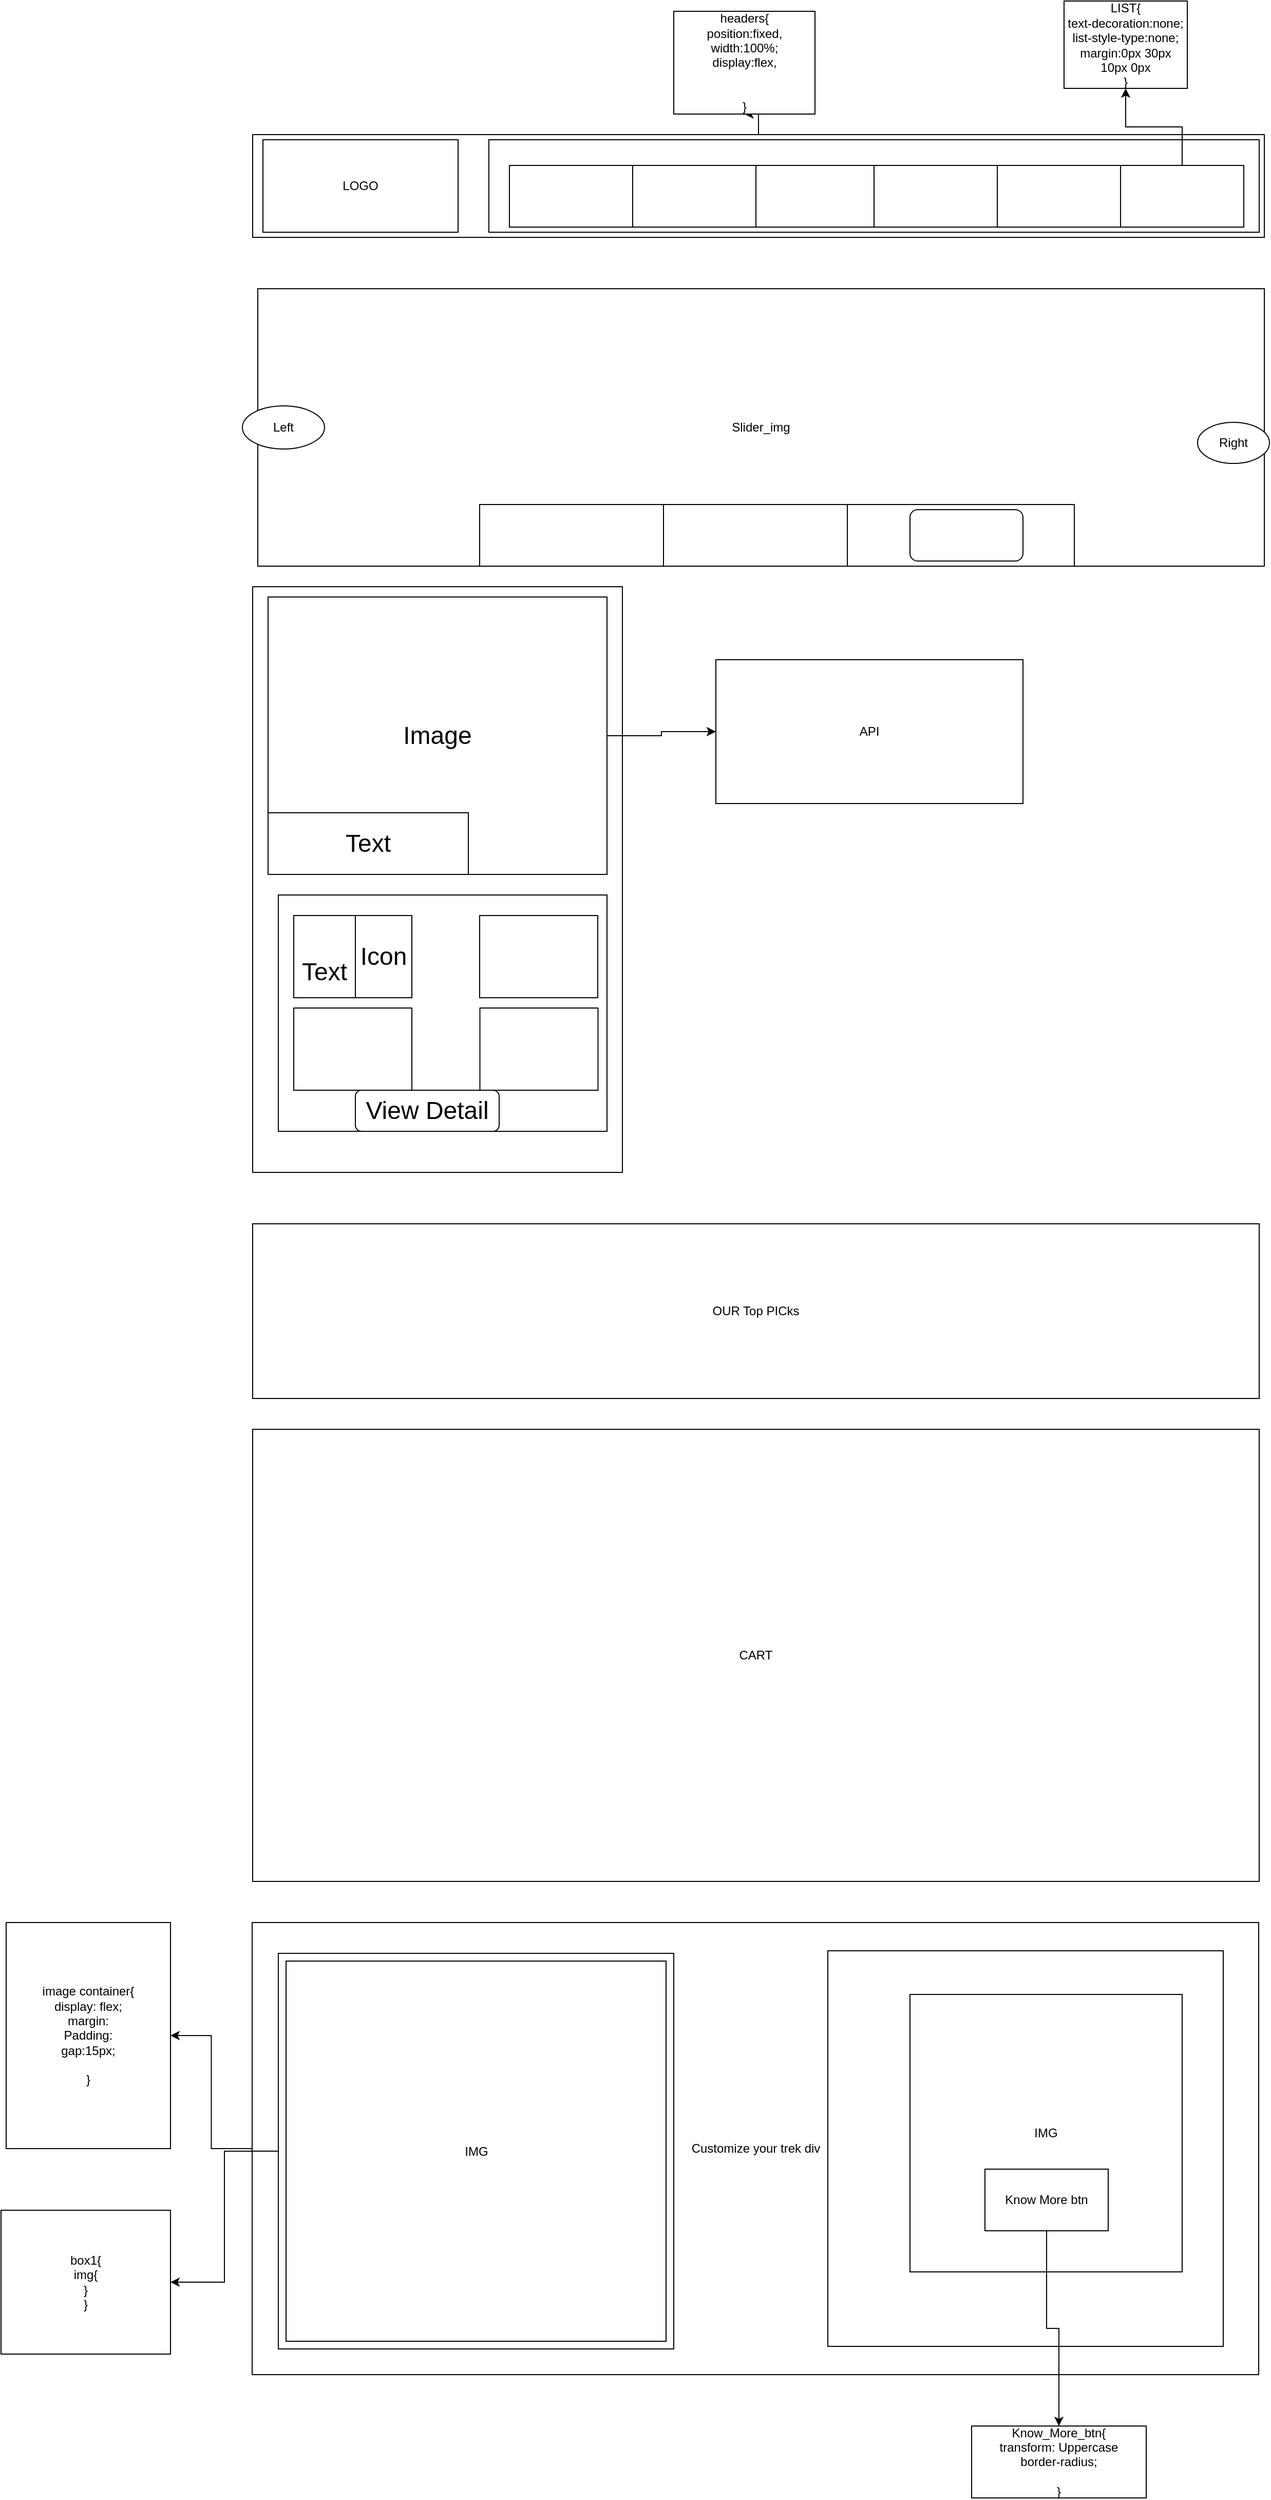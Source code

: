 <mxfile version="20.4.1" type="device"><diagram id="aA8bpUBEn9PLVIH5ie5A" name="Page-1"><mxGraphModel dx="2300" dy="1736" grid="1" gridSize="10" guides="1" tooltips="1" connect="1" arrows="1" fold="1" page="1" pageScale="1" pageWidth="850" pageHeight="1100" math="0" shadow="0"><root><mxCell id="0"/><mxCell id="1" parent="0"/><mxCell id="og8iCwCp2jisR7D2SQcg-4" value="" style="edgeStyle=orthogonalEdgeStyle;rounded=0;orthogonalLoop=1;jettySize=auto;html=1;" parent="1" source="og8iCwCp2jisR7D2SQcg-1" target="og8iCwCp2jisR7D2SQcg-3" edge="1"><mxGeometry relative="1" as="geometry"/></mxCell><mxCell id="og8iCwCp2jisR7D2SQcg-1" value="" style="rounded=0;whiteSpace=wrap;html=1;" parent="1" vertex="1"><mxGeometry x="-180" y="-940" width="985" height="100" as="geometry"/></mxCell><mxCell id="og8iCwCp2jisR7D2SQcg-2" value="LOGO" style="rounded=0;whiteSpace=wrap;html=1;" parent="1" vertex="1"><mxGeometry x="-170" y="-935" width="190" height="90" as="geometry"/></mxCell><mxCell id="og8iCwCp2jisR7D2SQcg-3" value="headers{&lt;br&gt;position:fixed,&lt;br&gt;width:100%;&lt;br&gt;display:flex,&lt;br&gt;&lt;br&gt;&lt;br&gt;}" style="whiteSpace=wrap;html=1;rounded=0;" parent="1" vertex="1"><mxGeometry x="230" y="-1060" width="137.5" height="100" as="geometry"/></mxCell><mxCell id="og8iCwCp2jisR7D2SQcg-5" value="" style="rounded=0;whiteSpace=wrap;html=1;" parent="1" vertex="1"><mxGeometry x="50" y="-935" width="750" height="90" as="geometry"/></mxCell><mxCell id="og8iCwCp2jisR7D2SQcg-6" value="" style="rounded=0;whiteSpace=wrap;html=1;" parent="1" vertex="1"><mxGeometry x="70" y="-910" width="120" height="60" as="geometry"/></mxCell><mxCell id="og8iCwCp2jisR7D2SQcg-7" value="" style="rounded=0;whiteSpace=wrap;html=1;" parent="1" vertex="1"><mxGeometry x="190" y="-910" width="120" height="60" as="geometry"/></mxCell><mxCell id="og8iCwCp2jisR7D2SQcg-8" value="" style="rounded=0;whiteSpace=wrap;html=1;" parent="1" vertex="1"><mxGeometry x="310" y="-910" width="120" height="60" as="geometry"/></mxCell><mxCell id="og8iCwCp2jisR7D2SQcg-9" value="" style="rounded=0;whiteSpace=wrap;html=1;" parent="1" vertex="1"><mxGeometry x="425" y="-910" width="120" height="60" as="geometry"/></mxCell><mxCell id="og8iCwCp2jisR7D2SQcg-10" value="" style="rounded=0;whiteSpace=wrap;html=1;" parent="1" vertex="1"><mxGeometry x="545" y="-910" width="120" height="60" as="geometry"/></mxCell><mxCell id="og8iCwCp2jisR7D2SQcg-13" value="" style="edgeStyle=orthogonalEdgeStyle;rounded=0;orthogonalLoop=1;jettySize=auto;html=1;" parent="1" source="og8iCwCp2jisR7D2SQcg-11" target="og8iCwCp2jisR7D2SQcg-12" edge="1"><mxGeometry relative="1" as="geometry"/></mxCell><mxCell id="og8iCwCp2jisR7D2SQcg-11" value="" style="rounded=0;whiteSpace=wrap;html=1;" parent="1" vertex="1"><mxGeometry x="665" y="-910" width="120" height="60" as="geometry"/></mxCell><mxCell id="og8iCwCp2jisR7D2SQcg-12" value="LIST{&lt;br&gt;text-decoration:none;&lt;br&gt;list-style-type:none;&lt;br&gt;margin:0px 30px 10px 0px&lt;br&gt;}" style="rounded=0;whiteSpace=wrap;html=1;" parent="1" vertex="1"><mxGeometry x="610" y="-1070" width="120" height="85" as="geometry"/></mxCell><mxCell id="og8iCwCp2jisR7D2SQcg-14" value="Slider_img" style="rounded=0;whiteSpace=wrap;html=1;" parent="1" vertex="1"><mxGeometry x="-175" y="-790" width="980" height="270" as="geometry"/></mxCell><mxCell id="og8iCwCp2jisR7D2SQcg-16" value="Right" style="ellipse;whiteSpace=wrap;html=1;" parent="1" vertex="1"><mxGeometry x="740" y="-660" width="70" height="40" as="geometry"/></mxCell><mxCell id="og8iCwCp2jisR7D2SQcg-18" value="Left" style="ellipse;whiteSpace=wrap;html=1;" parent="1" vertex="1"><mxGeometry x="-190" y="-676" width="80" height="42" as="geometry"/></mxCell><mxCell id="4qtgMMcItO8pB09T43Pp-1" value="" style="rounded=0;whiteSpace=wrap;html=1;" parent="1" vertex="1"><mxGeometry x="41.25" y="-580" width="578.75" height="60" as="geometry"/></mxCell><mxCell id="4qtgMMcItO8pB09T43Pp-2" value="" style="rounded=0;whiteSpace=wrap;html=1;" parent="1" vertex="1"><mxGeometry x="41" y="-580" width="179" height="60" as="geometry"/></mxCell><mxCell id="4qtgMMcItO8pB09T43Pp-3" value="" style="rounded=0;whiteSpace=wrap;html=1;" parent="1" vertex="1"><mxGeometry x="220" y="-580" width="179" height="60" as="geometry"/></mxCell><mxCell id="4qtgMMcItO8pB09T43Pp-4" value="" style="rounded=1;whiteSpace=wrap;html=1;" parent="1" vertex="1"><mxGeometry x="460" y="-575" width="110" height="50" as="geometry"/></mxCell><mxCell id="60DYURNGkI_3zGA9mbvg-1" value="" style="rounded=0;whiteSpace=wrap;html=1;" parent="1" vertex="1"><mxGeometry x="-180" y="-500" width="360" height="570" as="geometry"/></mxCell><mxCell id="Mkavk7umoiD9rhpiN6j7-2" value="" style="edgeStyle=orthogonalEdgeStyle;rounded=0;orthogonalLoop=1;jettySize=auto;html=1;" parent="1" source="60DYURNGkI_3zGA9mbvg-2" target="Mkavk7umoiD9rhpiN6j7-1" edge="1"><mxGeometry relative="1" as="geometry"/></mxCell><mxCell id="60DYURNGkI_3zGA9mbvg-2" value="&lt;font style=&quot;font-size: 24px;&quot;&gt;Image&lt;/font&gt;" style="rounded=0;whiteSpace=wrap;html=1;" parent="1" vertex="1"><mxGeometry x="-165" y="-490" width="330" height="270" as="geometry"/></mxCell><mxCell id="60DYURNGkI_3zGA9mbvg-5" value="Text" style="rounded=0;whiteSpace=wrap;html=1;fontSize=24;" parent="1" vertex="1"><mxGeometry x="-165" y="-280" width="195" height="60" as="geometry"/></mxCell><mxCell id="60DYURNGkI_3zGA9mbvg-10" value="" style="rounded=0;whiteSpace=wrap;html=1;fontSize=24;" parent="1" vertex="1"><mxGeometry x="41" y="-170" width="115" height="80" as="geometry"/></mxCell><mxCell id="60DYURNGkI_3zGA9mbvg-17" value="" style="rounded=0;whiteSpace=wrap;html=1;fontSize=24;" parent="1" vertex="1"><mxGeometry x="-155" y="-200" width="320" height="230" as="geometry"/></mxCell><mxCell id="60DYURNGkI_3zGA9mbvg-13" value="View Detail" style="rounded=1;whiteSpace=wrap;html=1;fontSize=24;" parent="1" vertex="1"><mxGeometry x="-80" y="-10" width="140" height="40" as="geometry"/></mxCell><mxCell id="60DYURNGkI_3zGA9mbvg-14" value="Icon" style="rounded=0;whiteSpace=wrap;html=1;fontSize=24;" parent="1" vertex="1"><mxGeometry x="-80" y="-180" width="55" height="80" as="geometry"/></mxCell><mxCell id="60DYURNGkI_3zGA9mbvg-9" value="&amp;nbsp; &amp;nbsp; &amp;nbsp; Text" style="rounded=0;whiteSpace=wrap;html=1;fontSize=24;" parent="1" vertex="1"><mxGeometry x="-140" y="-180" width="60" height="80" as="geometry"/></mxCell><mxCell id="60DYURNGkI_3zGA9mbvg-11" value="" style="rounded=0;whiteSpace=wrap;html=1;fontSize=24;" parent="1" vertex="1"><mxGeometry x="41" y="-180" width="115" height="80" as="geometry"/></mxCell><mxCell id="60DYURNGkI_3zGA9mbvg-16" value="" style="rounded=0;whiteSpace=wrap;html=1;fontSize=24;" parent="1" vertex="1"><mxGeometry x="41.25" y="-90" width="115" height="80" as="geometry"/></mxCell><mxCell id="60DYURNGkI_3zGA9mbvg-18" value="" style="rounded=0;whiteSpace=wrap;html=1;fontSize=24;" parent="1" vertex="1"><mxGeometry x="-140" y="-90" width="115" height="80" as="geometry"/></mxCell><mxCell id="Mkavk7umoiD9rhpiN6j7-1" value="API" style="rounded=0;whiteSpace=wrap;html=1;" parent="1" vertex="1"><mxGeometry x="271" y="-429" width="299" height="140" as="geometry"/></mxCell><mxCell id="ECaHle3qi8I8zTn31Ftr-24" value="OUR Top PICks" style="rounded=0;whiteSpace=wrap;html=1;" vertex="1" parent="1"><mxGeometry x="-180" y="120" width="980" height="170" as="geometry"/></mxCell><mxCell id="ECaHle3qi8I8zTn31Ftr-25" value="CART" style="rounded=0;whiteSpace=wrap;html=1;" vertex="1" parent="1"><mxGeometry x="-180" y="320" width="980" height="440" as="geometry"/></mxCell><mxCell id="ECaHle3qi8I8zTn31Ftr-39" value="" style="edgeStyle=orthogonalEdgeStyle;rounded=0;orthogonalLoop=1;jettySize=auto;html=1;" edge="1" parent="1" source="ECaHle3qi8I8zTn31Ftr-40" target="ECaHle3qi8I8zTn31Ftr-48"><mxGeometry relative="1" as="geometry"/></mxCell><mxCell id="ECaHle3qi8I8zTn31Ftr-40" value="Customize your trek div" style="rounded=0;whiteSpace=wrap;html=1;" vertex="1" parent="1"><mxGeometry x="-180.5" y="800" width="980" height="440" as="geometry"/></mxCell><mxCell id="ECaHle3qi8I8zTn31Ftr-41" value="" style="edgeStyle=orthogonalEdgeStyle;rounded=0;orthogonalLoop=1;jettySize=auto;html=1;" edge="1" parent="1" source="ECaHle3qi8I8zTn31Ftr-42" target="ECaHle3qi8I8zTn31Ftr-49"><mxGeometry relative="1" as="geometry"/></mxCell><mxCell id="ECaHle3qi8I8zTn31Ftr-42" value="" style="whiteSpace=wrap;html=1;aspect=fixed;" vertex="1" parent="1"><mxGeometry x="-155" y="830" width="385" height="385" as="geometry"/></mxCell><mxCell id="ECaHle3qi8I8zTn31Ftr-43" value="" style="whiteSpace=wrap;html=1;aspect=fixed;" vertex="1" parent="1"><mxGeometry x="380" y="827.5" width="385" height="385" as="geometry"/></mxCell><mxCell id="ECaHle3qi8I8zTn31Ftr-44" value="IMG" style="rounded=0;whiteSpace=wrap;html=1;" vertex="1" parent="1"><mxGeometry x="-147.5" y="837.5" width="370" height="370" as="geometry"/></mxCell><mxCell id="ECaHle3qi8I8zTn31Ftr-45" value="IMG" style="rounded=0;whiteSpace=wrap;html=1;" vertex="1" parent="1"><mxGeometry x="460" y="870" width="265" height="270" as="geometry"/></mxCell><mxCell id="ECaHle3qi8I8zTn31Ftr-46" value="" style="edgeStyle=orthogonalEdgeStyle;rounded=0;orthogonalLoop=1;jettySize=auto;html=1;" edge="1" parent="1" source="ECaHle3qi8I8zTn31Ftr-47" target="ECaHle3qi8I8zTn31Ftr-50"><mxGeometry relative="1" as="geometry"/></mxCell><mxCell id="ECaHle3qi8I8zTn31Ftr-47" value="Know More btn" style="rounded=0;whiteSpace=wrap;html=1;" vertex="1" parent="1"><mxGeometry x="533" y="1040" width="120" height="60" as="geometry"/></mxCell><mxCell id="ECaHle3qi8I8zTn31Ftr-48" value="image container{&lt;br&gt;display: flex;&lt;br&gt;margin:&lt;br&gt;Padding:&lt;br&gt;gap:15px;&lt;br&gt;&lt;br&gt;}" style="rounded=0;whiteSpace=wrap;html=1;" vertex="1" parent="1"><mxGeometry x="-420" y="800" width="160" height="220" as="geometry"/></mxCell><mxCell id="ECaHle3qi8I8zTn31Ftr-49" value="box1{&lt;br&gt;img{&lt;br&gt;}&lt;br&gt;}" style="whiteSpace=wrap;html=1;" vertex="1" parent="1"><mxGeometry x="-425" y="1080" width="165" height="140" as="geometry"/></mxCell><mxCell id="ECaHle3qi8I8zTn31Ftr-50" value="Know_More_btn{&lt;br&gt;transform: Uppercase&lt;br&gt;border-radius;&lt;br&gt;&lt;br&gt;}" style="rounded=0;whiteSpace=wrap;html=1;" vertex="1" parent="1"><mxGeometry x="520" y="1290" width="170" height="70" as="geometry"/></mxCell></root></mxGraphModel></diagram></mxfile>